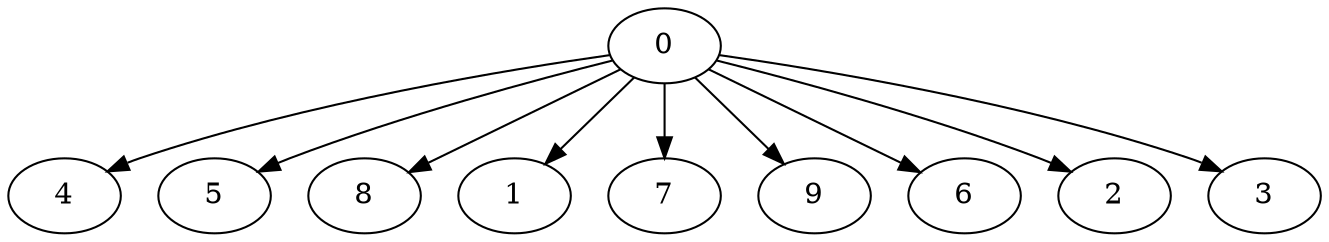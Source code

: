 digraph "Fork_Nodes_10_CCR_1.02_WeightType_Random" {
	graph ["Duplicate states"=0,
		GraphType=Fork,
		"Max states in OPEN"=0,
		Modes="120000ms; topo-ordered tasks, ; Pruning: task equivalence, fixed order ready list, ; F-value: ; Optimisation: best schedule length (\
SL) optimisation on equal, ",
		NumberOfTasks=10,
		"Pruned using list schedule length"=111,
		"States removed from OPEN"=0,
		TargetSystem="Homogeneous-2",
		"Time to schedule (ms)"=116,
		"Total idle time"=13,
		"Total schedule length"=40,
		"Total sequential time"=66,
		"Total states created"=547
	];
	0	["Finish time"=10,
		Processor=0,
		"Start time"=0,
		Weight=10];
	4	["Finish time"=32,
		Processor=1,
		"Start time"=22,
		Weight=10];
	0 -> 4	[Weight=6];
	5	["Finish time"=34,
		Processor=0,
		"Start time"=25,
		Weight=9];
	0 -> 5	[Weight=10];
	8	["Finish time"=22,
		Processor=1,
		"Start time"=13,
		Weight=9];
	0 -> 8	[Weight=3];
	1	["Finish time"=22,
		Processor=0,
		"Start time"=14,
		Weight=8];
	0 -> 1	[Weight=4];
	7	["Finish time"=39,
		Processor=0,
		"Start time"=34,
		Weight=5];
	0 -> 7	[Weight=11];
	9	["Finish time"=40,
		Processor=1,
		"Start time"=35,
		Weight=5];
	0 -> 9	[Weight=13];
	6	["Finish time"=14,
		Processor=0,
		"Start time"=10,
		Weight=4];
	0 -> 6	[Weight=3];
	2	["Finish time"=35,
		Processor=1,
		"Start time"=32,
		Weight=3];
	0 -> 2	[Weight=10];
	3	["Finish time"=25,
		Processor=0,
		"Start time"=22,
		Weight=3];
	0 -> 3	[Weight=7];
}
